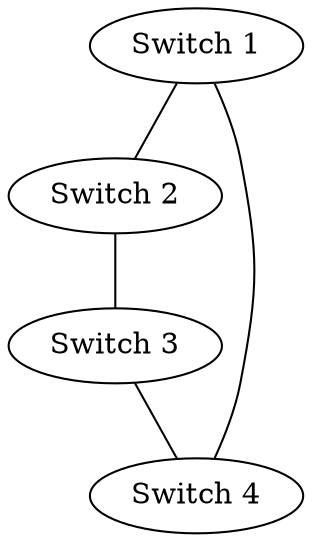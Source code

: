 strict graph { 
  "Switch 1"--"Switch 2"
  "Switch 2"--"Switch 3"
  "Switch 3"--"Switch 4"
  "Switch 1"--"Switch 4"
} 